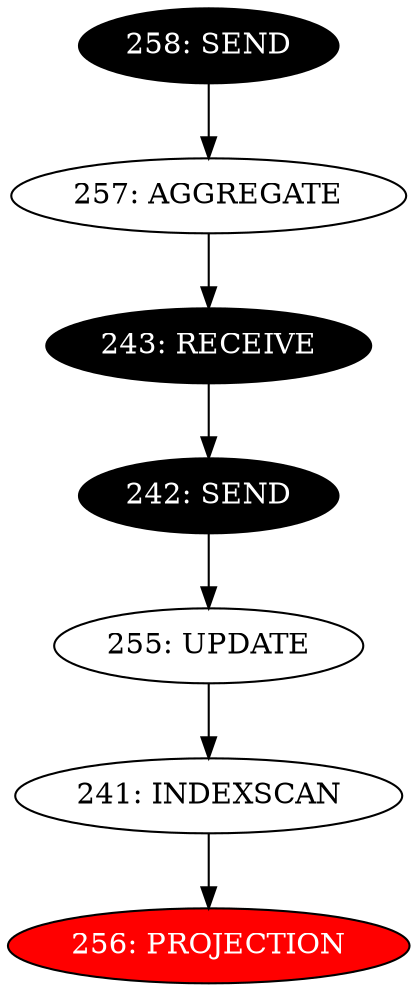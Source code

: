 digraph name {
241 [label="241: INDEXSCAN" ];
241 -> 256;
256 [label="256: PROJECTION" fontcolor="white" style="filled" fillcolor="red"];
255 [label="255: UPDATE" ];
255 -> 241;
242 [label="242: SEND" fontcolor="white" style="filled" fillcolor="black"];
242 -> 255;
243 [label="243: RECEIVE" fontcolor="white" style="filled" fillcolor="black"];
243 -> 242;
257 [label="257: AGGREGATE" ];
257 -> 243;
258 [label="258: SEND" fontcolor="white" style="filled" fillcolor="black"];
258 -> 257;

}

